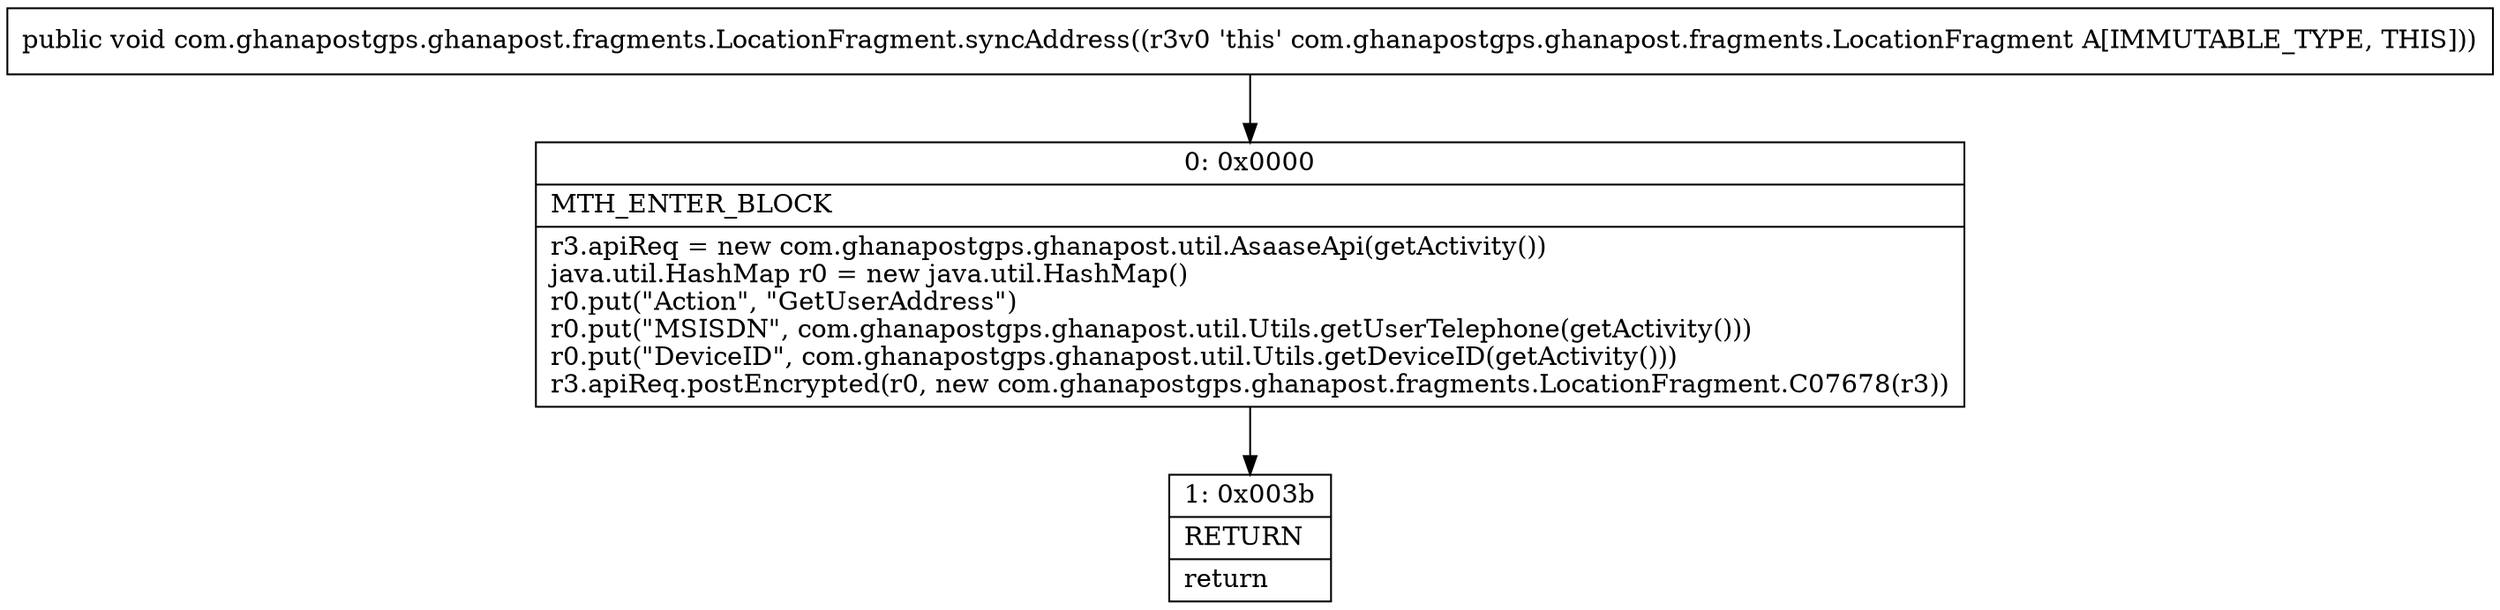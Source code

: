 digraph "CFG forcom.ghanapostgps.ghanapost.fragments.LocationFragment.syncAddress()V" {
Node_0 [shape=record,label="{0\:\ 0x0000|MTH_ENTER_BLOCK\l|r3.apiReq = new com.ghanapostgps.ghanapost.util.AsaaseApi(getActivity())\ljava.util.HashMap r0 = new java.util.HashMap()\lr0.put(\"Action\", \"GetUserAddress\")\lr0.put(\"MSISDN\", com.ghanapostgps.ghanapost.util.Utils.getUserTelephone(getActivity()))\lr0.put(\"DeviceID\", com.ghanapostgps.ghanapost.util.Utils.getDeviceID(getActivity()))\lr3.apiReq.postEncrypted(r0, new com.ghanapostgps.ghanapost.fragments.LocationFragment.C07678(r3))\l}"];
Node_1 [shape=record,label="{1\:\ 0x003b|RETURN\l|return\l}"];
MethodNode[shape=record,label="{public void com.ghanapostgps.ghanapost.fragments.LocationFragment.syncAddress((r3v0 'this' com.ghanapostgps.ghanapost.fragments.LocationFragment A[IMMUTABLE_TYPE, THIS])) }"];
MethodNode -> Node_0;
Node_0 -> Node_1;
}

